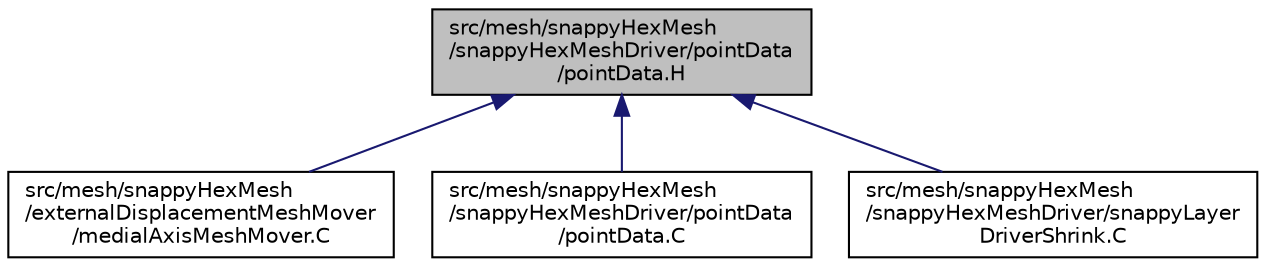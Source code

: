 digraph "src/mesh/snappyHexMesh/snappyHexMeshDriver/pointData/pointData.H"
{
  bgcolor="transparent";
  edge [fontname="Helvetica",fontsize="10",labelfontname="Helvetica",labelfontsize="10"];
  node [fontname="Helvetica",fontsize="10",shape=record];
  Node1 [label="src/mesh/snappyHexMesh\l/snappyHexMeshDriver/pointData\l/pointData.H",height=0.2,width=0.4,color="black", fillcolor="grey75", style="filled", fontcolor="black"];
  Node1 -> Node2 [dir="back",color="midnightblue",fontsize="10",style="solid",fontname="Helvetica"];
  Node2 [label="src/mesh/snappyHexMesh\l/externalDisplacementMeshMover\l/medialAxisMeshMover.C",height=0.2,width=0.4,color="black",URL="$a07411.html"];
  Node1 -> Node3 [dir="back",color="midnightblue",fontsize="10",style="solid",fontname="Helvetica"];
  Node3 [label="src/mesh/snappyHexMesh\l/snappyHexMeshDriver/pointData\l/pointData.C",height=0.2,width=0.4,color="black",URL="$a07437.html"];
  Node1 -> Node4 [dir="back",color="midnightblue",fontsize="10",style="solid",fontname="Helvetica"];
  Node4 [label="src/mesh/snappyHexMesh\l/snappyHexMeshDriver/snappyLayer\lDriverShrink.C",height=0.2,width=0.4,color="black",URL="$a07446.html",tooltip="Shrinking mesh (part of adding cell layers) "];
}
